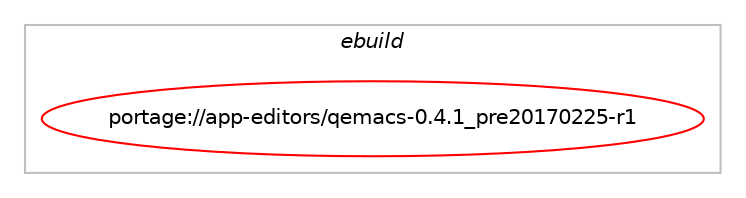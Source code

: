 digraph prolog {

# *************
# Graph options
# *************

newrank=true;
concentrate=true;
compound=true;
graph [rankdir=LR,fontname=Helvetica,fontsize=10,ranksep=1.5];#, ranksep=2.5, nodesep=0.2];
edge  [arrowhead=vee];
node  [fontname=Helvetica,fontsize=10];

# **********
# The ebuild
# **********

subgraph cluster_leftcol {
color=gray;
label=<<i>ebuild</i>>;
id [label="portage://app-editors/qemacs-0.4.1_pre20170225-r1", color=red, width=4, href="../app-editors/qemacs-0.4.1_pre20170225-r1.svg"];
}

# ****************
# The dependencies
# ****************

subgraph cluster_midcol {
color=gray;
label=<<i>dependencies</i>>;
subgraph cluster_compile {
fillcolor="#eeeeee";
style=filled;
label=<<i>compile</i>>;
# *** BEGIN UNKNOWN DEPENDENCY TYPE (TODO) ***
# id -> equal(use_conditional_group(positive,gui,portage://app-editors/qemacs-0.4.1_pre20170225-r1,[package_dependency(portage://app-editors/qemacs-0.4.1_pre20170225-r1,install,no,x11-base,xorg-proto,none,[,,],[],[])]))
# *** END UNKNOWN DEPENDENCY TYPE (TODO) ***

# *** BEGIN UNKNOWN DEPENDENCY TYPE (TODO) ***
# id -> equal(use_conditional_group(positive,gui,portage://app-editors/qemacs-0.4.1_pre20170225-r1,[package_dependency(portage://app-editors/qemacs-0.4.1_pre20170225-r1,install,no,x11-libs,libX11,none,[,,],[],[]),package_dependency(portage://app-editors/qemacs-0.4.1_pre20170225-r1,install,no,x11-libs,libXext,none,[,,],[],[]),use_conditional_group(positive,xv,portage://app-editors/qemacs-0.4.1_pre20170225-r1,[package_dependency(portage://app-editors/qemacs-0.4.1_pre20170225-r1,install,no,x11-libs,libXv,none,[,,],[],[])])]))
# *** END UNKNOWN DEPENDENCY TYPE (TODO) ***

# *** BEGIN UNKNOWN DEPENDENCY TYPE (TODO) ***
# id -> equal(use_conditional_group(positive,png,portage://app-editors/qemacs-0.4.1_pre20170225-r1,[package_dependency(portage://app-editors/qemacs-0.4.1_pre20170225-r1,install,no,media-libs,libpng,greaterequal,[1.2,,,1.2],[slot(0),equal],[])]))
# *** END UNKNOWN DEPENDENCY TYPE (TODO) ***

# *** BEGIN UNKNOWN DEPENDENCY TYPE (TODO) ***
# id -> equal(package_dependency(portage://app-editors/qemacs-0.4.1_pre20170225-r1,install,no,app-text,texi2html,greaterequal,[5,,,5],[],[]))
# *** END UNKNOWN DEPENDENCY TYPE (TODO) ***

}
subgraph cluster_compileandrun {
fillcolor="#eeeeee";
style=filled;
label=<<i>compile and run</i>>;
}
subgraph cluster_run {
fillcolor="#eeeeee";
style=filled;
label=<<i>run</i>>;
# *** BEGIN UNKNOWN DEPENDENCY TYPE (TODO) ***
# id -> equal(use_conditional_group(positive,gui,portage://app-editors/qemacs-0.4.1_pre20170225-r1,[package_dependency(portage://app-editors/qemacs-0.4.1_pre20170225-r1,run,no,x11-libs,libX11,none,[,,],[],[]),package_dependency(portage://app-editors/qemacs-0.4.1_pre20170225-r1,run,no,x11-libs,libXext,none,[,,],[],[]),use_conditional_group(positive,xv,portage://app-editors/qemacs-0.4.1_pre20170225-r1,[package_dependency(portage://app-editors/qemacs-0.4.1_pre20170225-r1,run,no,x11-libs,libXv,none,[,,],[],[])])]))
# *** END UNKNOWN DEPENDENCY TYPE (TODO) ***

# *** BEGIN UNKNOWN DEPENDENCY TYPE (TODO) ***
# id -> equal(use_conditional_group(positive,png,portage://app-editors/qemacs-0.4.1_pre20170225-r1,[package_dependency(portage://app-editors/qemacs-0.4.1_pre20170225-r1,run,no,media-libs,libpng,greaterequal,[1.2,,,1.2],[slot(0),equal],[])]))
# *** END UNKNOWN DEPENDENCY TYPE (TODO) ***

}
}

# **************
# The candidates
# **************

subgraph cluster_choices {
rank=same;
color=gray;
label=<<i>candidates</i>>;

}

}

